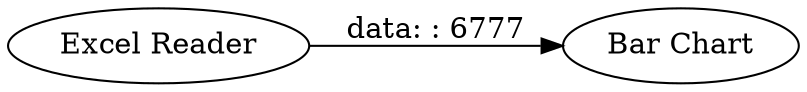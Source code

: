 digraph {
	"556466600157419222_2" [label="Bar Chart"]
	"556466600157419222_1" [label="Excel Reader"]
	"556466600157419222_1" -> "556466600157419222_2" [label="data: : 6777"]
	rankdir=LR
}
